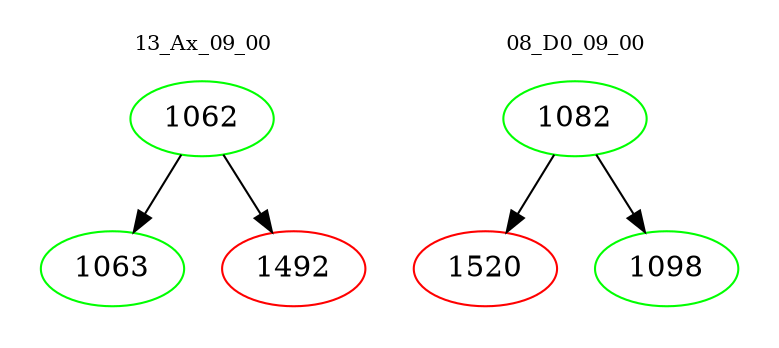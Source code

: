 digraph{
subgraph cluster_0 {
color = white
label = "13_Ax_09_00";
fontsize=10;
T0_1062 [label="1062", color="green"]
T0_1062 -> T0_1063 [color="black"]
T0_1063 [label="1063", color="green"]
T0_1062 -> T0_1492 [color="black"]
T0_1492 [label="1492", color="red"]
}
subgraph cluster_1 {
color = white
label = "08_D0_09_00";
fontsize=10;
T1_1082 [label="1082", color="green"]
T1_1082 -> T1_1520 [color="black"]
T1_1520 [label="1520", color="red"]
T1_1082 -> T1_1098 [color="black"]
T1_1098 [label="1098", color="green"]
}
}
